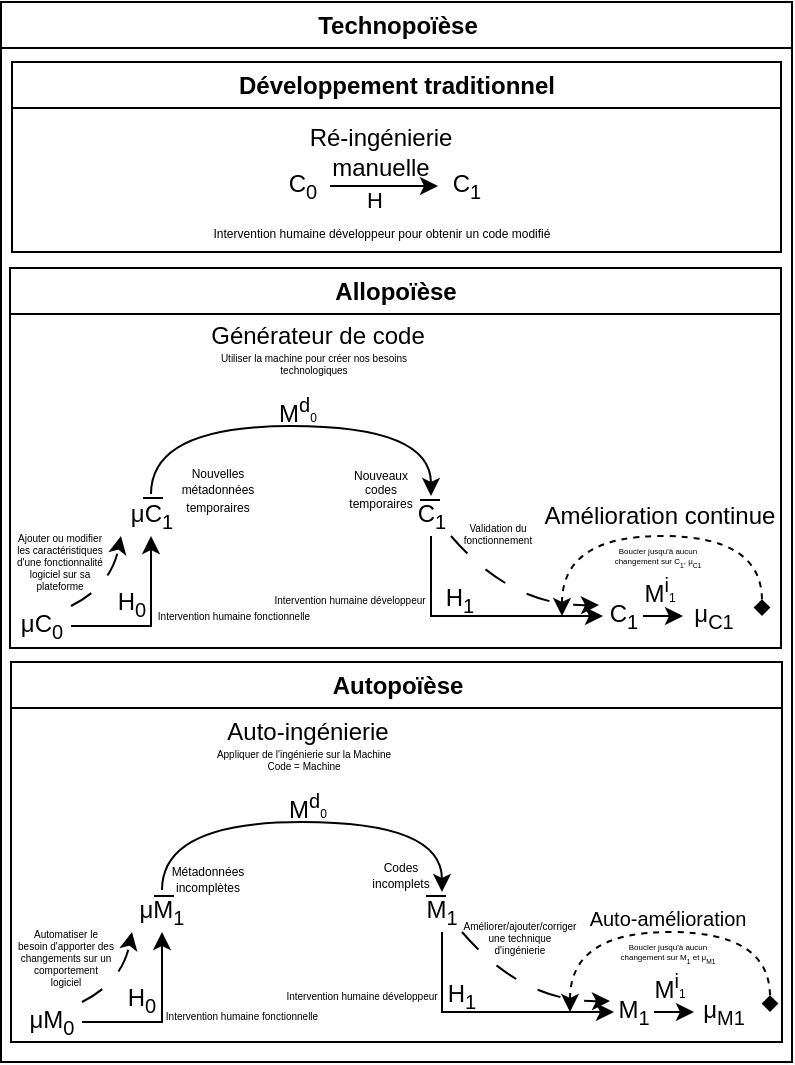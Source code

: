 <mxfile version="21.0.8" type="device"><diagram name="Page-1" id="H6X79qpipquMsz1ulPpb"><mxGraphModel dx="1551" dy="595" grid="1" gridSize="10" guides="1" tooltips="1" connect="1" arrows="1" fold="1" page="1" pageScale="1" pageWidth="827" pageHeight="1169" math="0" shadow="0"><root><mxCell id="0"/><mxCell id="1" parent="0"/><mxCell id="yT2QsLqup_eKdRdo7RIF-50" value="Technopoïèse" style="swimlane;whiteSpace=wrap;html=1;" vertex="1" parent="1"><mxGeometry x="259.5" y="250" width="395.5" height="530" as="geometry"/></mxCell><mxCell id="yT2QsLqup_eKdRdo7RIF-53" value="Développement traditionnel" style="swimlane;whiteSpace=wrap;html=1;" vertex="1" parent="yT2QsLqup_eKdRdo7RIF-50"><mxGeometry x="5.5" y="30" width="384.5" height="95" as="geometry"/></mxCell><mxCell id="lAiLHKj1GxSyFN-BF3O8-1" value="C&lt;sub&gt;0&lt;/sub&gt;" style="text;html=1;strokeColor=none;fillColor=none;align=center;verticalAlign=middle;whiteSpace=wrap;rounded=0;" parent="yT2QsLqup_eKdRdo7RIF-53" vertex="1"><mxGeometry x="132" y="47" width="27" height="30" as="geometry"/></mxCell><mxCell id="lAiLHKj1GxSyFN-BF3O8-2" value="C&lt;sub&gt;1&lt;/sub&gt;" style="text;html=1;strokeColor=none;fillColor=none;align=center;verticalAlign=middle;whiteSpace=wrap;rounded=0;" parent="yT2QsLqup_eKdRdo7RIF-53" vertex="1"><mxGeometry x="213" y="47" width="29" height="30" as="geometry"/></mxCell><mxCell id="lAiLHKj1GxSyFN-BF3O8-3" value="" style="endArrow=classic;html=1;rounded=0;exitX=1;exitY=0.5;exitDx=0;exitDy=0;" parent="yT2QsLqup_eKdRdo7RIF-53" source="lAiLHKj1GxSyFN-BF3O8-1" target="lAiLHKj1GxSyFN-BF3O8-2" edge="1"><mxGeometry width="50" height="50" relative="1" as="geometry"><mxPoint x="259" y="37" as="sourcePoint"/><mxPoint x="309" y="-13" as="targetPoint"/></mxGeometry></mxCell><mxCell id="lAiLHKj1GxSyFN-BF3O8-4" value="H" style="edgeLabel;html=1;align=center;verticalAlign=middle;resizable=0;points=[];" parent="lAiLHKj1GxSyFN-BF3O8-3" vertex="1" connectable="0"><mxGeometry x="-0.225" y="1" relative="1" as="geometry"><mxPoint x="1" y="8" as="offset"/></mxGeometry></mxCell><mxCell id="lAiLHKj1GxSyFN-BF3O8-5" value="Ré-ingénierie manuelle" style="text;html=1;strokeColor=none;fillColor=none;align=center;verticalAlign=middle;whiteSpace=wrap;rounded=0;" parent="yT2QsLqup_eKdRdo7RIF-53" vertex="1"><mxGeometry x="143" y="30" width="83" height="30" as="geometry"/></mxCell><mxCell id="yT2QsLqup_eKdRdo7RIF-45" value="&lt;font style=&quot;font-size: 6px;&quot;&gt;Intervention humaine développeur pour obtenir un code modifié&lt;/font&gt;" style="text;html=1;strokeColor=none;fillColor=none;align=center;verticalAlign=middle;whiteSpace=wrap;rounded=0;" vertex="1" parent="yT2QsLqup_eKdRdo7RIF-53"><mxGeometry x="95.75" y="77" width="177.5" height="13" as="geometry"/></mxCell><mxCell id="yT2QsLqup_eKdRdo7RIF-14" value="H&lt;sub&gt;1&lt;/sub&gt;" style="text;html=1;strokeColor=none;fillColor=none;align=center;verticalAlign=middle;whiteSpace=wrap;rounded=0;" vertex="1" parent="yT2QsLqup_eKdRdo7RIF-50"><mxGeometry x="199" y="284" width="60" height="30" as="geometry"/></mxCell><mxCell id="yT2QsLqup_eKdRdo7RIF-15" value="H&lt;sub&gt;0&lt;/sub&gt;" style="text;html=1;strokeColor=none;fillColor=none;align=center;verticalAlign=middle;whiteSpace=wrap;rounded=0;" vertex="1" parent="yT2QsLqup_eKdRdo7RIF-50"><mxGeometry x="35" y="286" width="60" height="30" as="geometry"/></mxCell><mxCell id="yT2QsLqup_eKdRdo7RIF-17" value="μC&lt;sub&gt;0&lt;/sub&gt;" style="text;html=1;strokeColor=none;fillColor=none;align=center;verticalAlign=middle;whiteSpace=wrap;rounded=0;" vertex="1" parent="yT2QsLqup_eKdRdo7RIF-50"><mxGeometry x="5" y="302" width="30" height="20" as="geometry"/></mxCell><mxCell id="yT2QsLqup_eKdRdo7RIF-19" value="C&lt;sub&gt;1&lt;/sub&gt;" style="text;html=1;strokeColor=none;fillColor=none;align=center;verticalAlign=middle;whiteSpace=wrap;rounded=0;" vertex="1" parent="yT2QsLqup_eKdRdo7RIF-50"><mxGeometry x="301" y="292" width="20" height="30" as="geometry"/></mxCell><mxCell id="yT2QsLqup_eKdRdo7RIF-21" value="μC&lt;sub&gt;1&lt;/sub&gt;" style="text;html=1;strokeColor=none;fillColor=none;align=center;verticalAlign=middle;whiteSpace=wrap;rounded=0;" vertex="1" parent="yT2QsLqup_eKdRdo7RIF-50"><mxGeometry x="60" y="246" width="30" height="21" as="geometry"/></mxCell><mxCell id="yT2QsLqup_eKdRdo7RIF-16" style="edgeStyle=orthogonalEdgeStyle;rounded=0;orthogonalLoop=1;jettySize=auto;html=1;" edge="1" parent="yT2QsLqup_eKdRdo7RIF-50" source="yT2QsLqup_eKdRdo7RIF-17" target="yT2QsLqup_eKdRdo7RIF-21"><mxGeometry relative="1" as="geometry"/></mxCell><mxCell id="yT2QsLqup_eKdRdo7RIF-22" style="edgeStyle=orthogonalEdgeStyle;rounded=0;orthogonalLoop=1;jettySize=auto;html=1;entryX=0;entryY=0.5;entryDx=0;entryDy=0;" edge="1" parent="yT2QsLqup_eKdRdo7RIF-50" source="yT2QsLqup_eKdRdo7RIF-23" target="yT2QsLqup_eKdRdo7RIF-19"><mxGeometry relative="1" as="geometry"><Array as="points"><mxPoint x="215" y="307"/></Array></mxGeometry></mxCell><mxCell id="yT2QsLqup_eKdRdo7RIF-23" value="C&lt;sub&gt;1&lt;/sub&gt;" style="text;html=1;strokeColor=none;fillColor=none;align=center;verticalAlign=middle;whiteSpace=wrap;rounded=0;" vertex="1" parent="yT2QsLqup_eKdRdo7RIF-50"><mxGeometry x="205" y="247" width="20" height="20" as="geometry"/></mxCell><mxCell id="yT2QsLqup_eKdRdo7RIF-20" style="edgeStyle=orthogonalEdgeStyle;rounded=0;orthogonalLoop=1;jettySize=auto;html=1;curved=1;" edge="1" parent="yT2QsLqup_eKdRdo7RIF-50" source="yT2QsLqup_eKdRdo7RIF-21" target="yT2QsLqup_eKdRdo7RIF-23"><mxGeometry relative="1" as="geometry"><Array as="points"><mxPoint x="75" y="212"/><mxPoint x="215" y="212"/></Array></mxGeometry></mxCell><mxCell id="yT2QsLqup_eKdRdo7RIF-24" value="M&lt;sup&gt;d&lt;/sup&gt;&lt;font style=&quot;font-size: 9px;&quot;&gt;&lt;font style=&quot;font-size: 8px;&quot;&gt;&lt;font style=&quot;font-size: 7px;&quot;&gt;&lt;font style=&quot;font-size: 6px;&quot;&gt;0&lt;/font&gt;&lt;/font&gt;&lt;/font&gt;&lt;/font&gt;" style="text;html=1;strokeColor=none;fillColor=none;align=center;verticalAlign=middle;whiteSpace=wrap;rounded=0;" vertex="1" parent="yT2QsLqup_eKdRdo7RIF-50"><mxGeometry x="118" y="189" width="60" height="30" as="geometry"/></mxCell><mxCell id="yT2QsLqup_eKdRdo7RIF-26" value="M&lt;sup&gt;i&lt;/sup&gt;&lt;font style=&quot;font-size: 9px;&quot;&gt;&lt;font style=&quot;font-size: 8px;&quot;&gt;&lt;font style=&quot;font-size: 7px;&quot;&gt;&lt;font style=&quot;font-size: 6px;&quot;&gt;1&lt;/font&gt;&lt;/font&gt;&lt;/font&gt;&lt;/font&gt;" style="text;html=1;strokeColor=none;fillColor=none;align=center;verticalAlign=middle;whiteSpace=wrap;rounded=0;" vertex="1" parent="yT2QsLqup_eKdRdo7RIF-50"><mxGeometry x="299" y="279" width="60" height="30" as="geometry"/></mxCell><mxCell id="yT2QsLqup_eKdRdo7RIF-30" value="Générateur de code" style="text;html=1;strokeColor=none;fillColor=none;align=center;verticalAlign=middle;whiteSpace=wrap;rounded=0;" vertex="1" parent="yT2QsLqup_eKdRdo7RIF-50"><mxGeometry x="101" y="152" width="113.5" height="30" as="geometry"/></mxCell><mxCell id="yT2QsLqup_eKdRdo7RIF-31" value="μ&lt;sub&gt;C1&lt;/sub&gt;" style="text;html=1;strokeColor=none;fillColor=none;align=center;verticalAlign=middle;whiteSpace=wrap;rounded=0;" vertex="1" parent="yT2QsLqup_eKdRdo7RIF-50"><mxGeometry x="341" y="292" width="30" height="30" as="geometry"/></mxCell><mxCell id="yT2QsLqup_eKdRdo7RIF-34" value="Boucler jusqu'à aucun changement sur C&lt;sub&gt;1&lt;/sub&gt;, μ&lt;sub&gt;C1&lt;/sub&gt;" style="text;html=1;strokeColor=none;fillColor=none;align=center;verticalAlign=middle;whiteSpace=wrap;rounded=0;fontSize=4;" vertex="1" parent="yT2QsLqup_eKdRdo7RIF-50"><mxGeometry x="299" y="274" width="58" height="8" as="geometry"/></mxCell><mxCell id="yT2QsLqup_eKdRdo7RIF-35" value="&lt;div&gt;Utiliser la machine pour créer nos besoins technologiques&lt;/div&gt;" style="text;html=1;strokeColor=none;fillColor=none;align=center;verticalAlign=middle;whiteSpace=wrap;rounded=0;fontSize=5;" vertex="1" parent="yT2QsLqup_eKdRdo7RIF-50"><mxGeometry x="101" y="165" width="110" height="30" as="geometry"/></mxCell><mxCell id="yT2QsLqup_eKdRdo7RIF-36" value="" style="endArrow=classic;html=1;exitX=1;exitY=0;exitDx=0;exitDy=0;dashed=1;dashPattern=12 12;entryX=0;entryY=1;entryDx=0;entryDy=0;curved=1;" edge="1" parent="yT2QsLqup_eKdRdo7RIF-50" source="yT2QsLqup_eKdRdo7RIF-17" target="yT2QsLqup_eKdRdo7RIF-21"><mxGeometry width="50" height="50" relative="1" as="geometry"><mxPoint x="5" y="282" as="sourcePoint"/><mxPoint x="85" y="222" as="targetPoint"/><Array as="points"><mxPoint x="55" y="292"/></Array></mxGeometry></mxCell><mxCell id="yT2QsLqup_eKdRdo7RIF-37" value="Ajouter ou modifier les caractéristiques d'une fonctionnalité logiciel sur sa plateforme" style="text;html=1;strokeColor=none;fillColor=none;align=center;verticalAlign=middle;whiteSpace=wrap;rounded=0;fontSize=5;" vertex="1" parent="yT2QsLqup_eKdRdo7RIF-50"><mxGeometry x="4" y="264" width="50" height="30" as="geometry"/></mxCell><mxCell id="yT2QsLqup_eKdRdo7RIF-18" style="edgeStyle=orthogonalEdgeStyle;rounded=0;orthogonalLoop=1;jettySize=auto;html=1;" edge="1" parent="yT2QsLqup_eKdRdo7RIF-50" source="yT2QsLqup_eKdRdo7RIF-19" target="yT2QsLqup_eKdRdo7RIF-31"><mxGeometry relative="1" as="geometry"><Array as="points"><mxPoint x="331" y="307"/><mxPoint x="331" y="307"/></Array></mxGeometry></mxCell><mxCell id="yT2QsLqup_eKdRdo7RIF-38" value="" style="endArrow=classic;html=1;entryX=0;entryY=0.75;entryDx=0;entryDy=0;dashed=1;dashPattern=12 12;exitX=1;exitY=1;exitDx=0;exitDy=0;curved=1;" edge="1" parent="yT2QsLqup_eKdRdo7RIF-50" source="yT2QsLqup_eKdRdo7RIF-23" target="yT2QsLqup_eKdRdo7RIF-26"><mxGeometry width="50" height="50" relative="1" as="geometry"><mxPoint x="205" y="222" as="sourcePoint"/><mxPoint x="195" y="292" as="targetPoint"/><Array as="points"><mxPoint x="255" y="302"/></Array></mxGeometry></mxCell><mxCell id="yT2QsLqup_eKdRdo7RIF-40" value="Allopoïèse" style="swimlane;whiteSpace=wrap;html=1;" vertex="1" parent="yT2QsLqup_eKdRdo7RIF-50"><mxGeometry x="4.5" y="133" width="385.5" height="190" as="geometry"/></mxCell><mxCell id="yT2QsLqup_eKdRdo7RIF-29" value="&lt;font style=&quot;font-size: 6px;&quot;&gt;Nouvelles métadonnées temporaires&lt;/font&gt;" style="text;html=1;strokeColor=none;fillColor=none;align=center;verticalAlign=middle;whiteSpace=wrap;rounded=0;fontSize=7;" vertex="1" parent="yT2QsLqup_eKdRdo7RIF-40"><mxGeometry x="73.5" y="96" width="60" height="30" as="geometry"/></mxCell><mxCell id="yT2QsLqup_eKdRdo7RIF-27" value="&lt;font style=&quot;font-size: 6px;&quot;&gt;Nouveaux codes temporaires&lt;/font&gt;" style="text;html=1;strokeColor=none;fillColor=none;align=center;verticalAlign=middle;whiteSpace=wrap;rounded=0;fontSize=6;" vertex="1" parent="yT2QsLqup_eKdRdo7RIF-40"><mxGeometry x="164.25" y="100" width="43" height="22" as="geometry"/></mxCell><mxCell id="yT2QsLqup_eKdRdo7RIF-39" value="&lt;p style=&quot;line-height: 30%;&quot;&gt;&lt;font style=&quot;font-size: 5px;&quot;&gt;Validation du fonctionnement&lt;br&gt;&lt;/font&gt;&lt;/p&gt;" style="text;html=1;strokeColor=none;fillColor=none;align=center;verticalAlign=middle;whiteSpace=wrap;rounded=0;" vertex="1" parent="yT2QsLqup_eKdRdo7RIF-40"><mxGeometry x="214" y="117" width="60" height="30" as="geometry"/></mxCell><mxCell id="yT2QsLqup_eKdRdo7RIF-33" value="Amélioration continue" style="text;html=1;strokeColor=none;fillColor=none;align=center;verticalAlign=middle;whiteSpace=wrap;rounded=0;" vertex="1" parent="yT2QsLqup_eKdRdo7RIF-40"><mxGeometry x="264" y="117" width="121.5" height="14" as="geometry"/></mxCell><mxCell id="yT2QsLqup_eKdRdo7RIF-32" value="" style="endArrow=diamond;dashed=1;html=1;rounded=0;edgeStyle=orthogonalEdgeStyle;curved=1;startArrow=classic;startFill=1;endFill=1;" edge="1" parent="yT2QsLqup_eKdRdo7RIF-40"><mxGeometry width="50" height="50" relative="1" as="geometry"><mxPoint x="276" y="174" as="sourcePoint"/><mxPoint x="376" y="174" as="targetPoint"/><Array as="points"><mxPoint x="276" y="134"/><mxPoint x="376" y="134"/></Array></mxGeometry></mxCell><mxCell id="yT2QsLqup_eKdRdo7RIF-44" value="" style="endArrow=none;html=1;rounded=0;" edge="1" parent="yT2QsLqup_eKdRdo7RIF-40"><mxGeometry width="50" height="50" relative="1" as="geometry"><mxPoint x="66.5" y="115" as="sourcePoint"/><mxPoint x="76.5" y="115" as="targetPoint"/></mxGeometry></mxCell><mxCell id="yT2QsLqup_eKdRdo7RIF-48" value="&lt;font style=&quot;font-size: 5px;&quot;&gt;Intervention humaine fonctionnelle&lt;/font&gt;" style="text;html=1;strokeColor=none;fillColor=none;align=center;verticalAlign=middle;whiteSpace=wrap;rounded=0;" vertex="1" parent="yT2QsLqup_eKdRdo7RIF-40"><mxGeometry x="70.5" y="164" width="82" height="15" as="geometry"/></mxCell><mxCell id="yT2QsLqup_eKdRdo7RIF-49" value="&lt;font style=&quot;font-size: 5px;&quot;&gt;Intervention humaine développeur&lt;/font&gt;" style="text;html=1;strokeColor=none;fillColor=none;align=center;verticalAlign=middle;whiteSpace=wrap;rounded=0;" vertex="1" parent="yT2QsLqup_eKdRdo7RIF-40"><mxGeometry x="129" y="156" width="82" height="15" as="geometry"/></mxCell><mxCell id="yT2QsLqup_eKdRdo7RIF-43" value="" style="endArrow=none;html=1;rounded=0;" edge="1" parent="yT2QsLqup_eKdRdo7RIF-50"><mxGeometry width="50" height="50" relative="1" as="geometry"><mxPoint x="209.5" y="249" as="sourcePoint"/><mxPoint x="219.5" y="249" as="targetPoint"/></mxGeometry></mxCell><mxCell id="qXLcunqzcu00ps4WEuLg-1" value="H&lt;sub&gt;1&lt;/sub&gt;" style="text;html=1;strokeColor=none;fillColor=none;align=center;verticalAlign=middle;whiteSpace=wrap;rounded=0;" parent="yT2QsLqup_eKdRdo7RIF-50" vertex="1"><mxGeometry x="200.5" y="482" width="60" height="30" as="geometry"/></mxCell><mxCell id="qXLcunqzcu00ps4WEuLg-2" value="H&lt;sub&gt;0&lt;/sub&gt;" style="text;html=1;strokeColor=none;fillColor=none;align=center;verticalAlign=middle;whiteSpace=wrap;rounded=0;" parent="yT2QsLqup_eKdRdo7RIF-50" vertex="1"><mxGeometry x="40.5" y="484" width="60" height="30" as="geometry"/></mxCell><mxCell id="qXLcunqzcu00ps4WEuLg-3" value="μ&lt;sub&gt;&lt;/sub&gt;M&lt;sub&gt;0&lt;/sub&gt;" style="text;html=1;strokeColor=none;fillColor=none;align=center;verticalAlign=middle;whiteSpace=wrap;rounded=0;" parent="yT2QsLqup_eKdRdo7RIF-50" vertex="1"><mxGeometry x="10.5" y="500" width="30" height="20" as="geometry"/></mxCell><mxCell id="qXLcunqzcu00ps4WEuLg-4" value="M&lt;sub&gt;1&lt;/sub&gt;" style="text;html=1;strokeColor=none;fillColor=none;align=center;verticalAlign=middle;whiteSpace=wrap;rounded=0;" parent="yT2QsLqup_eKdRdo7RIF-50" vertex="1"><mxGeometry x="306.5" y="490" width="20" height="30" as="geometry"/></mxCell><mxCell id="qXLcunqzcu00ps4WEuLg-5" value="μ&lt;sub&gt;&lt;/sub&gt;M&lt;sub&gt;1&lt;/sub&gt;" style="text;html=1;strokeColor=none;fillColor=none;align=center;verticalAlign=middle;whiteSpace=wrap;rounded=0;" parent="yT2QsLqup_eKdRdo7RIF-50" vertex="1"><mxGeometry x="65.5" y="444" width="30" height="21" as="geometry"/></mxCell><mxCell id="qXLcunqzcu00ps4WEuLg-8" style="edgeStyle=orthogonalEdgeStyle;rounded=0;orthogonalLoop=1;jettySize=auto;html=1;" parent="yT2QsLqup_eKdRdo7RIF-50" source="qXLcunqzcu00ps4WEuLg-3" target="qXLcunqzcu00ps4WEuLg-5" edge="1"><mxGeometry relative="1" as="geometry"/></mxCell><mxCell id="qXLcunqzcu00ps4WEuLg-12" style="edgeStyle=orthogonalEdgeStyle;rounded=0;orthogonalLoop=1;jettySize=auto;html=1;entryX=0;entryY=0.5;entryDx=0;entryDy=0;" parent="yT2QsLqup_eKdRdo7RIF-50" source="qXLcunqzcu00ps4WEuLg-6" target="qXLcunqzcu00ps4WEuLg-4" edge="1"><mxGeometry relative="1" as="geometry"><Array as="points"><mxPoint x="220.5" y="505"/></Array></mxGeometry></mxCell><mxCell id="qXLcunqzcu00ps4WEuLg-6" value="M&lt;sub&gt;1&lt;/sub&gt;" style="text;html=1;strokeColor=none;fillColor=none;align=center;verticalAlign=middle;whiteSpace=wrap;rounded=0;" parent="yT2QsLqup_eKdRdo7RIF-50" vertex="1"><mxGeometry x="210.5" y="445" width="20" height="20" as="geometry"/></mxCell><mxCell id="qXLcunqzcu00ps4WEuLg-9" style="edgeStyle=orthogonalEdgeStyle;rounded=0;orthogonalLoop=1;jettySize=auto;html=1;curved=1;" parent="yT2QsLqup_eKdRdo7RIF-50" source="qXLcunqzcu00ps4WEuLg-5" target="qXLcunqzcu00ps4WEuLg-6" edge="1"><mxGeometry relative="1" as="geometry"><Array as="points"><mxPoint x="80.5" y="410"/><mxPoint x="220.5" y="410"/></Array></mxGeometry></mxCell><mxCell id="qXLcunqzcu00ps4WEuLg-7" value="M&lt;sup&gt;d&lt;/sup&gt;&lt;font style=&quot;font-size: 9px;&quot;&gt;&lt;font style=&quot;font-size: 8px;&quot;&gt;&lt;font style=&quot;font-size: 7px;&quot;&gt;&lt;font style=&quot;font-size: 6px;&quot;&gt;0&lt;/font&gt;&lt;/font&gt;&lt;/font&gt;&lt;/font&gt;" style="text;html=1;strokeColor=none;fillColor=none;align=center;verticalAlign=middle;whiteSpace=wrap;rounded=0;" parent="yT2QsLqup_eKdRdo7RIF-50" vertex="1"><mxGeometry x="123.5" y="387" width="60" height="30" as="geometry"/></mxCell><mxCell id="lAiLHKj1GxSyFN-BF3O8-6" value="" style="endArrow=none;html=1;rounded=0;" parent="yT2QsLqup_eKdRdo7RIF-50" edge="1"><mxGeometry width="50" height="50" relative="1" as="geometry"><mxPoint x="212.5" y="447" as="sourcePoint"/><mxPoint x="222.5" y="447" as="targetPoint"/></mxGeometry></mxCell><mxCell id="lAiLHKj1GxSyFN-BF3O8-9" value="M&lt;sup&gt;i&lt;/sup&gt;&lt;font style=&quot;font-size: 9px;&quot;&gt;&lt;font style=&quot;font-size: 8px;&quot;&gt;&lt;font style=&quot;font-size: 7px;&quot;&gt;&lt;font style=&quot;font-size: 6px;&quot;&gt;1&lt;/font&gt;&lt;/font&gt;&lt;/font&gt;&lt;/font&gt;" style="text;html=1;strokeColor=none;fillColor=none;align=center;verticalAlign=middle;whiteSpace=wrap;rounded=0;" parent="yT2QsLqup_eKdRdo7RIF-50" vertex="1"><mxGeometry x="304.5" y="477" width="60" height="30" as="geometry"/></mxCell><mxCell id="lAiLHKj1GxSyFN-BF3O8-10" value="Codes incomplets" style="text;html=1;strokeColor=none;fillColor=none;align=center;verticalAlign=middle;whiteSpace=wrap;rounded=0;fontSize=6;" parent="yT2QsLqup_eKdRdo7RIF-50" vertex="1"><mxGeometry x="178.5" y="426" width="43" height="22" as="geometry"/></mxCell><mxCell id="lAiLHKj1GxSyFN-BF3O8-14" value="" style="endArrow=none;html=1;rounded=0;" parent="yT2QsLqup_eKdRdo7RIF-50" edge="1"><mxGeometry width="50" height="50" relative="1" as="geometry"><mxPoint x="76.5" y="447" as="sourcePoint"/><mxPoint x="86.5" y="447" as="targetPoint"/></mxGeometry></mxCell><mxCell id="lAiLHKj1GxSyFN-BF3O8-15" value="&lt;div style=&quot;font-size: 6px;&quot;&gt;&lt;font style=&quot;font-size: 6px;&quot;&gt;Métadonnées&lt;/font&gt;&lt;/div&gt;&lt;div style=&quot;font-size: 6px;&quot;&gt;&lt;font style=&quot;font-size: 6px;&quot;&gt;incomplètes&lt;br style=&quot;font-size: 7px;&quot;&gt;&lt;/font&gt;&lt;/div&gt;" style="text;html=1;strokeColor=none;fillColor=none;align=center;verticalAlign=middle;whiteSpace=wrap;rounded=0;fontSize=7;" parent="yT2QsLqup_eKdRdo7RIF-50" vertex="1"><mxGeometry x="73" y="424" width="60" height="30" as="geometry"/></mxCell><mxCell id="lAiLHKj1GxSyFN-BF3O8-16" value="Auto-ingénierie" style="text;html=1;strokeColor=none;fillColor=none;align=center;verticalAlign=middle;whiteSpace=wrap;rounded=0;" parent="yT2QsLqup_eKdRdo7RIF-50" vertex="1"><mxGeometry x="106.5" y="350" width="94" height="30" as="geometry"/></mxCell><mxCell id="lAiLHKj1GxSyFN-BF3O8-17" value="μ&lt;sub&gt;M1&lt;/sub&gt;" style="text;html=1;strokeColor=none;fillColor=none;align=center;verticalAlign=middle;whiteSpace=wrap;rounded=0;" parent="yT2QsLqup_eKdRdo7RIF-50" vertex="1"><mxGeometry x="346.5" y="490" width="30" height="30" as="geometry"/></mxCell><mxCell id="lAiLHKj1GxSyFN-BF3O8-21" value="" style="endArrow=diamond;dashed=1;html=1;rounded=0;edgeStyle=orthogonalEdgeStyle;curved=1;startArrow=classic;startFill=1;endFill=1;" parent="yT2QsLqup_eKdRdo7RIF-50" edge="1"><mxGeometry width="50" height="50" relative="1" as="geometry"><mxPoint x="284.5" y="505" as="sourcePoint"/><mxPoint x="384.5" y="505" as="targetPoint"/><Array as="points"><mxPoint x="284.5" y="465"/><mxPoint x="384.5" y="465"/></Array></mxGeometry></mxCell><mxCell id="lAiLHKj1GxSyFN-BF3O8-22" value="&lt;font style=&quot;font-size: 11px;&quot;&gt;&lt;font style=&quot;font-size: 10px;&quot;&gt;Auto-amélioration&lt;/font&gt;&lt;/font&gt;" style="text;html=1;strokeColor=none;fillColor=none;align=center;verticalAlign=middle;whiteSpace=wrap;rounded=0;" parent="yT2QsLqup_eKdRdo7RIF-50" vertex="1"><mxGeometry x="290.5" y="451" width="86" height="14" as="geometry"/></mxCell><mxCell id="lAiLHKj1GxSyFN-BF3O8-23" value="Boucler jusqu'à aucun changement sur M&lt;sub&gt;1&lt;/sub&gt; et μ&lt;sub&gt;M1&lt;/sub&gt;" style="text;html=1;strokeColor=none;fillColor=none;align=center;verticalAlign=middle;whiteSpace=wrap;rounded=0;fontSize=4;" parent="yT2QsLqup_eKdRdo7RIF-50" vertex="1"><mxGeometry x="304.5" y="472" width="58" height="8" as="geometry"/></mxCell><mxCell id="lAiLHKj1GxSyFN-BF3O8-27" value="&lt;div&gt;Appliquer de l'ingénierie sur la Machine&lt;/div&gt;&lt;div&gt;Code = Machine&lt;/div&gt;" style="text;html=1;strokeColor=none;fillColor=none;align=center;verticalAlign=middle;whiteSpace=wrap;rounded=0;fontSize=5;" parent="yT2QsLqup_eKdRdo7RIF-50" vertex="1"><mxGeometry x="96.5" y="363" width="110" height="30" as="geometry"/></mxCell><mxCell id="lAiLHKj1GxSyFN-BF3O8-28" value="" style="endArrow=classic;html=1;exitX=1;exitY=0;exitDx=0;exitDy=0;dashed=1;dashPattern=12 12;entryX=0;entryY=1;entryDx=0;entryDy=0;curved=1;" parent="yT2QsLqup_eKdRdo7RIF-50" source="qXLcunqzcu00ps4WEuLg-3" target="qXLcunqzcu00ps4WEuLg-5" edge="1"><mxGeometry width="50" height="50" relative="1" as="geometry"><mxPoint x="10.5" y="480" as="sourcePoint"/><mxPoint x="90.5" y="420" as="targetPoint"/><Array as="points"><mxPoint x="60.5" y="490"/></Array></mxGeometry></mxCell><mxCell id="lAiLHKj1GxSyFN-BF3O8-29" value="Automatiser le besoin d'apporter des changements sur un comportement logiciel" style="text;html=1;strokeColor=none;fillColor=none;align=center;verticalAlign=middle;whiteSpace=wrap;rounded=0;fontSize=5;" parent="yT2QsLqup_eKdRdo7RIF-50" vertex="1"><mxGeometry x="7.5" y="462" width="50" height="30" as="geometry"/></mxCell><mxCell id="lAiLHKj1GxSyFN-BF3O8-19" style="edgeStyle=orthogonalEdgeStyle;rounded=0;orthogonalLoop=1;jettySize=auto;html=1;" parent="yT2QsLqup_eKdRdo7RIF-50" source="qXLcunqzcu00ps4WEuLg-4" target="lAiLHKj1GxSyFN-BF3O8-17" edge="1"><mxGeometry relative="1" as="geometry"><Array as="points"><mxPoint x="336.5" y="505"/><mxPoint x="336.5" y="505"/></Array></mxGeometry></mxCell><mxCell id="lAiLHKj1GxSyFN-BF3O8-32" value="" style="endArrow=classic;html=1;entryX=0;entryY=0.75;entryDx=0;entryDy=0;dashed=1;dashPattern=12 12;exitX=1;exitY=1;exitDx=0;exitDy=0;curved=1;" parent="yT2QsLqup_eKdRdo7RIF-50" source="qXLcunqzcu00ps4WEuLg-6" target="lAiLHKj1GxSyFN-BF3O8-9" edge="1"><mxGeometry width="50" height="50" relative="1" as="geometry"><mxPoint x="210.5" y="420" as="sourcePoint"/><mxPoint x="200.5" y="490" as="targetPoint"/><Array as="points"><mxPoint x="260.5" y="500"/></Array></mxGeometry></mxCell><mxCell id="lAiLHKj1GxSyFN-BF3O8-33" value="&lt;div style=&quot;font-size: 5px;&quot;&gt;&lt;font style=&quot;font-size: 5px;&quot;&gt;Améliorer/ajouter/corriger une technique d'ingénierie&lt;br&gt;&lt;/font&gt;&lt;/div&gt;" style="text;html=1;strokeColor=none;fillColor=none;align=center;verticalAlign=middle;whiteSpace=wrap;rounded=0;" parent="yT2QsLqup_eKdRdo7RIF-50" vertex="1"><mxGeometry x="229.5" y="452" width="60" height="30" as="geometry"/></mxCell><mxCell id="yT2QsLqup_eKdRdo7RIF-11" value="Autopoïèse" style="swimlane;whiteSpace=wrap;html=1;" vertex="1" parent="yT2QsLqup_eKdRdo7RIF-50"><mxGeometry x="5" y="330" width="385.5" height="190" as="geometry"/></mxCell><mxCell id="yT2QsLqup_eKdRdo7RIF-46" value="&lt;font style=&quot;font-size: 5px;&quot;&gt;Intervention humaine fonctionnelle&lt;/font&gt;" style="text;html=1;strokeColor=none;fillColor=none;align=center;verticalAlign=middle;whiteSpace=wrap;rounded=0;" vertex="1" parent="yT2QsLqup_eKdRdo7RIF-11"><mxGeometry x="74" y="167" width="82" height="15" as="geometry"/></mxCell><mxCell id="yT2QsLqup_eKdRdo7RIF-47" value="&lt;font style=&quot;font-size: 5px;&quot;&gt;Intervention humaine développeur&lt;br&gt;&lt;/font&gt;" style="text;html=1;strokeColor=none;fillColor=none;align=center;verticalAlign=middle;whiteSpace=wrap;rounded=0;" vertex="1" parent="yT2QsLqup_eKdRdo7RIF-11"><mxGeometry x="134.5" y="157" width="82" height="15" as="geometry"/></mxCell></root></mxGraphModel></diagram></mxfile>